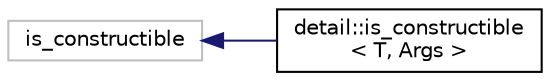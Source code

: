 digraph "Graphical Class Hierarchy"
{
 // LATEX_PDF_SIZE
  edge [fontname="Helvetica",fontsize="10",labelfontname="Helvetica",labelfontsize="10"];
  node [fontname="Helvetica",fontsize="10",shape=record];
  rankdir="LR";
  Node105 [label="is_constructible",height=0.2,width=0.4,color="grey75", fillcolor="white", style="filled",tooltip=" "];
  Node105 -> Node0 [dir="back",color="midnightblue",fontsize="10",style="solid",fontname="Helvetica"];
  Node0 [label="detail::is_constructible\l\< T, Args \>",height=0.2,width=0.4,color="black", fillcolor="white", style="filled",URL="$structdetail_1_1is__constructible.html",tooltip=" "];
}
